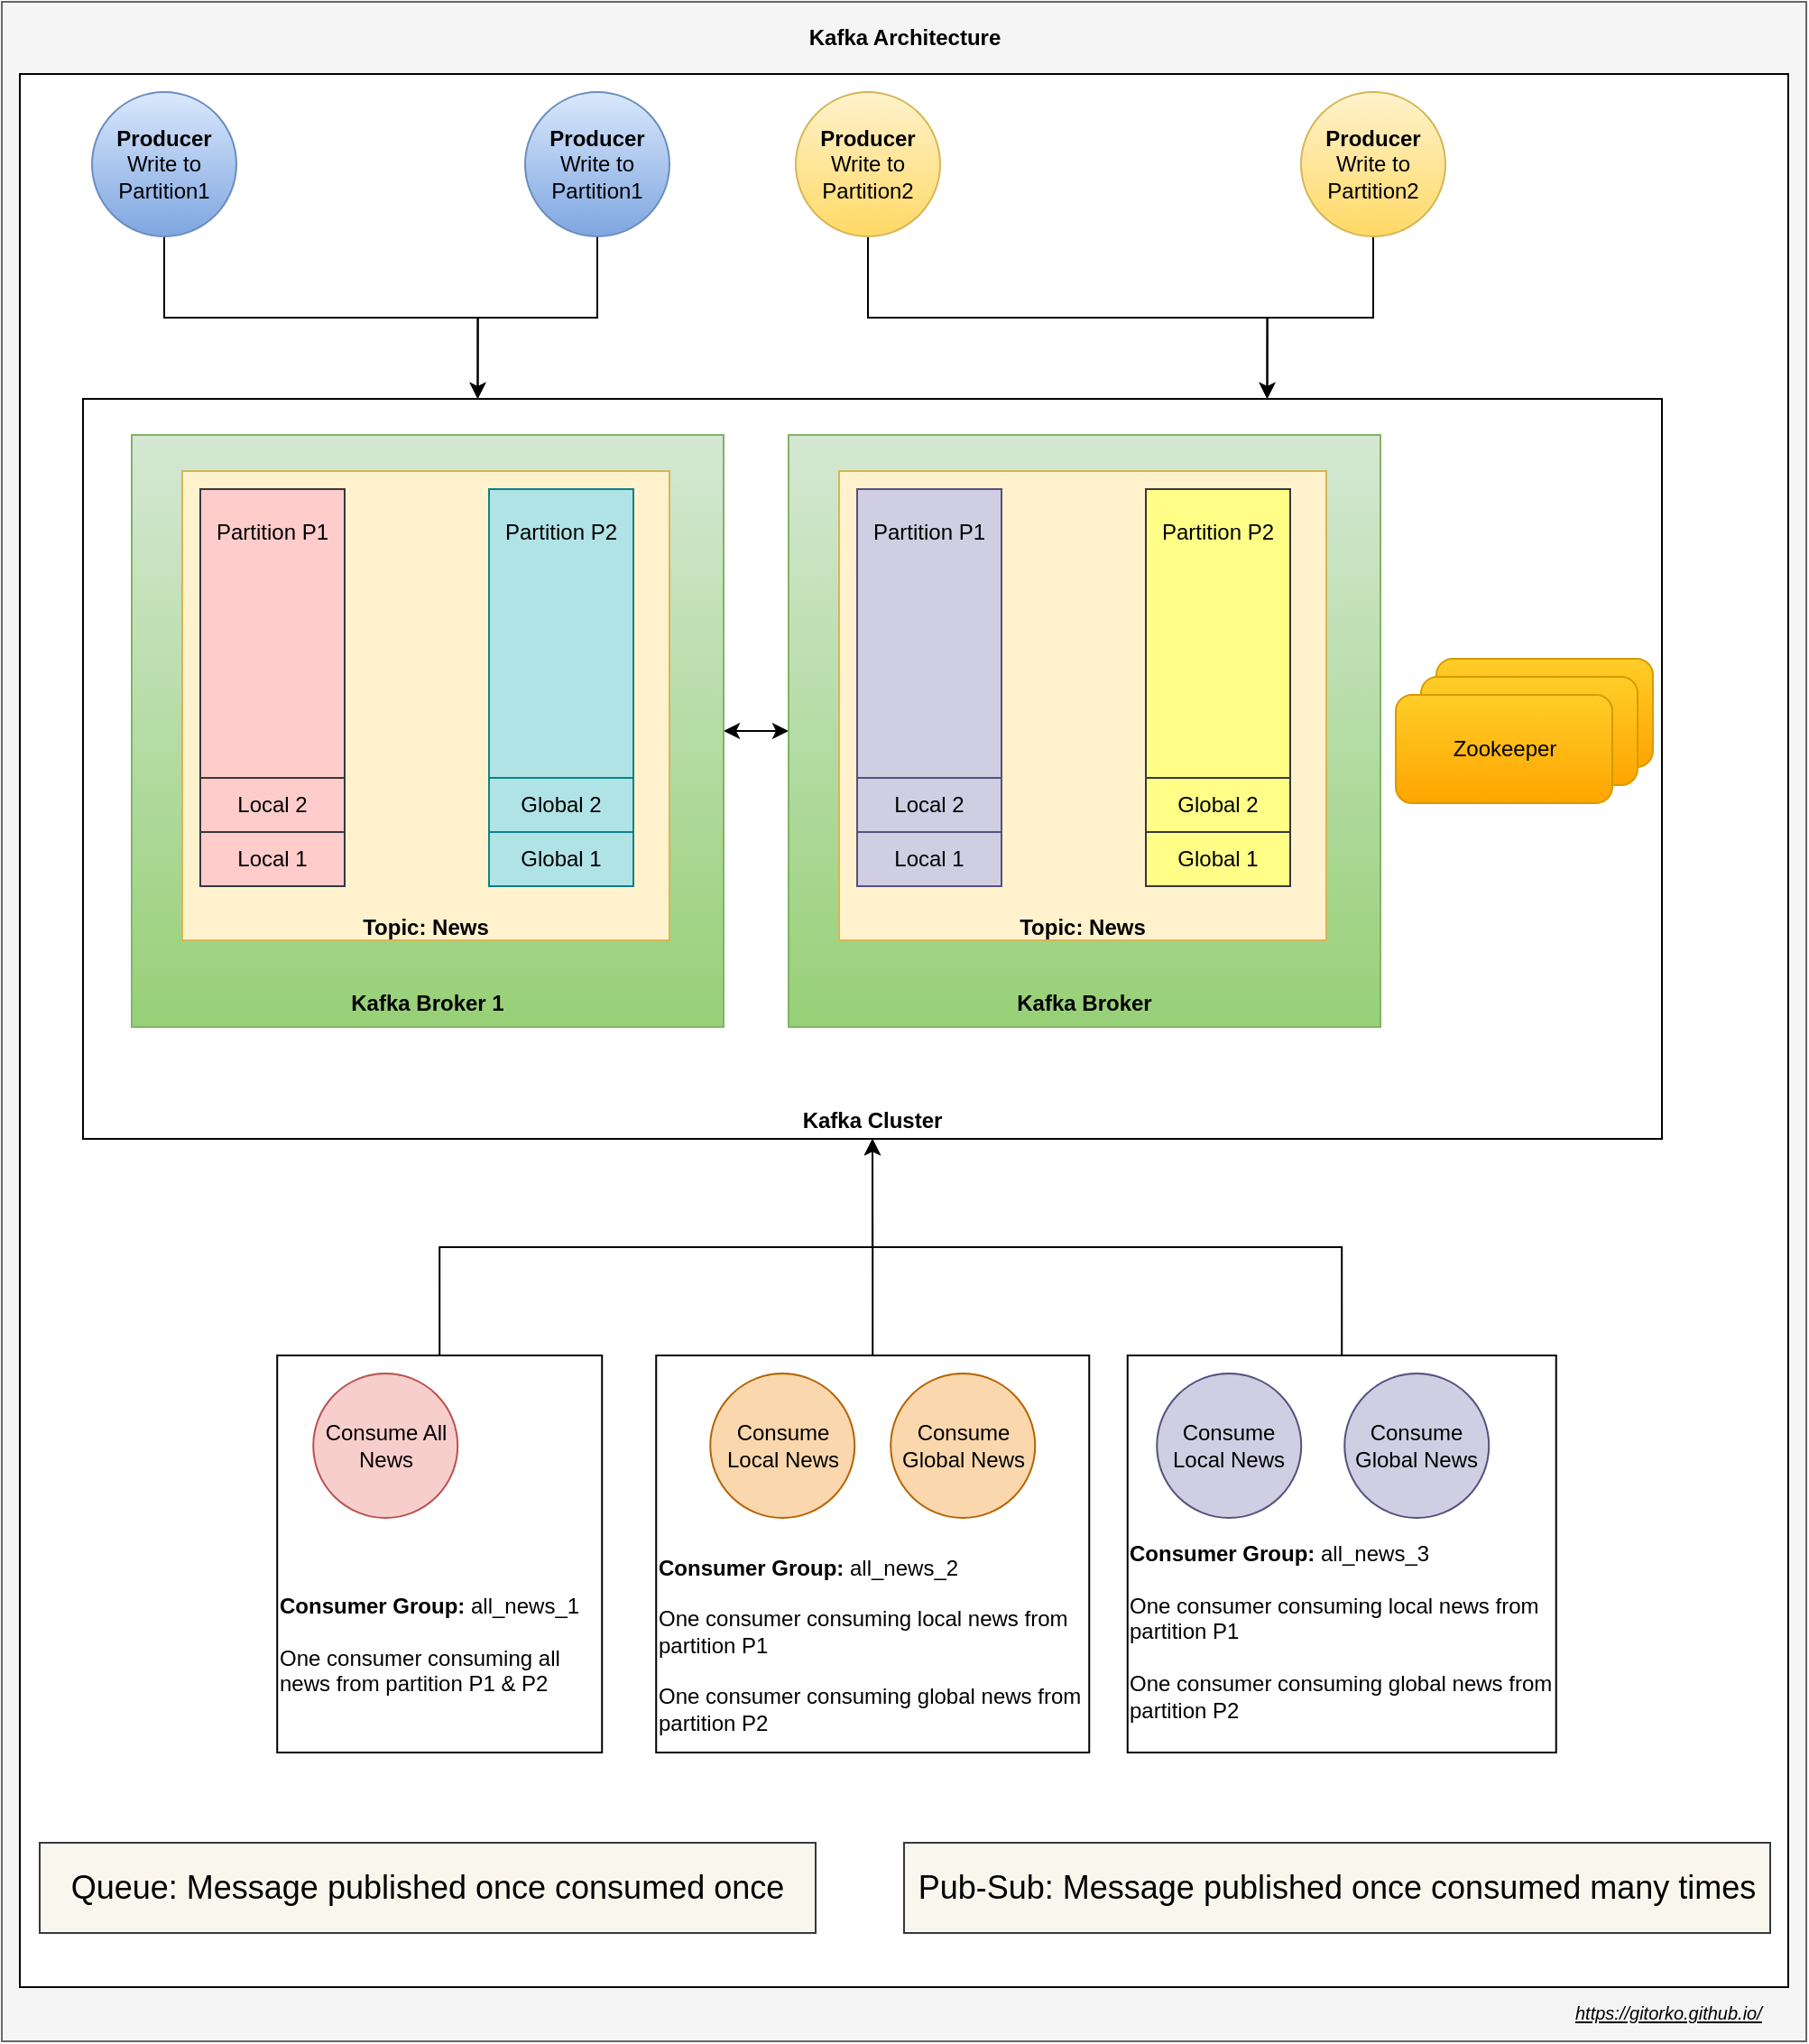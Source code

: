 <mxfile version="12.6.5" type="device"><diagram id="PH9-DNLGIZ719z8Zsi9O" name="Page-1"><mxGraphModel dx="1106" dy="852" grid="1" gridSize="10" guides="1" tooltips="1" connect="1" arrows="1" fold="1" page="1" pageScale="1" pageWidth="500" pageHeight="1200" math="0" shadow="0"><root><mxCell id="0"/><mxCell id="1" parent="0"/><mxCell id="3YbYFkDCTXO61rzG-P9k-3" value="" style="rounded=0;whiteSpace=wrap;html=1;fillColor=#f5f5f5;strokeColor=#666666;fontColor=#333333;" parent="1" vertex="1"><mxGeometry x="70" y="35" width="1000" height="1130" as="geometry"/></mxCell><mxCell id="3YbYFkDCTXO61rzG-P9k-1" value="" style="rounded=0;whiteSpace=wrap;html=1;" parent="1" vertex="1"><mxGeometry x="80" y="75" width="980" height="1060" as="geometry"/></mxCell><mxCell id="gKBGdEoBRovCCw0v8CRP-51" value="&lt;br&gt;&lt;br&gt;&lt;br&gt;&lt;br&gt;&lt;br&gt;&lt;br&gt;&lt;br&gt;&lt;br&gt;&lt;br&gt;&lt;br&gt;&lt;br&gt;&lt;br&gt;&lt;br&gt;&lt;br&gt;&lt;br&gt;&lt;br&gt;&lt;br&gt;&lt;br&gt;&lt;br&gt;&lt;br&gt;&lt;br&gt;&lt;br&gt;&lt;br&gt;&lt;br&gt;&lt;br&gt;&lt;br&gt;&lt;br&gt;&lt;b&gt;Kafka Cluster&lt;/b&gt;" style="rounded=0;whiteSpace=wrap;html=1;" parent="1" vertex="1"><mxGeometry x="115" y="255" width="875" height="410" as="geometry"/></mxCell><mxCell id="gKBGdEoBRovCCw0v8CRP-52" style="edgeStyle=orthogonalEdgeStyle;rounded=0;orthogonalLoop=1;jettySize=auto;html=1;exitX=0.5;exitY=0;exitDx=0;exitDy=0;entryX=0.5;entryY=1;entryDx=0;entryDy=0;" parent="1" source="gKBGdEoBRovCCw0v8CRP-26" target="gKBGdEoBRovCCw0v8CRP-51" edge="1"><mxGeometry relative="1" as="geometry"/></mxCell><mxCell id="gKBGdEoBRovCCw0v8CRP-26" value="&lt;br&gt;&lt;br&gt;&lt;br&gt;&lt;br&gt;&lt;br&gt;&lt;br&gt;&lt;br&gt;&lt;div style=&quot;text-align: left&quot;&gt;&lt;b&gt;Consumer Group:&lt;/b&gt; all_news_1&lt;/div&gt;&lt;div style=&quot;text-align: left&quot;&gt;&lt;br&gt;&lt;/div&gt;&lt;div style=&quot;text-align: left&quot;&gt;&lt;span&gt;One consumer consuming all news from partition P1 &amp;amp; P2&lt;/span&gt;&lt;/div&gt;" style="rounded=0;whiteSpace=wrap;html=1;" parent="1" vertex="1"><mxGeometry x="222.62" y="785" width="180" height="220" as="geometry"/></mxCell><mxCell id="gKBGdEoBRovCCw0v8CRP-55" style="edgeStyle=orthogonalEdgeStyle;rounded=0;orthogonalLoop=1;jettySize=auto;html=1;exitX=1;exitY=0.5;exitDx=0;exitDy=0;entryX=0;entryY=0.5;entryDx=0;entryDy=0;startArrow=classic;startFill=1;" parent="1" source="gKBGdEoBRovCCw0v8CRP-3" target="gKBGdEoBRovCCw0v8CRP-43" edge="1"><mxGeometry relative="1" as="geometry"/></mxCell><mxCell id="gKBGdEoBRovCCw0v8CRP-3" value="&lt;br&gt;&lt;br&gt;&lt;br&gt;&lt;br&gt;&lt;br&gt;&lt;br&gt;&lt;br&gt;&lt;br&gt;&lt;br&gt;&lt;br&gt;&lt;br&gt;&lt;br&gt;&lt;br&gt;&lt;br&gt;&lt;br&gt;&lt;br&gt;&lt;br&gt;&lt;br&gt;&lt;br&gt;&lt;br&gt;&lt;br&gt;&lt;b&gt;Kafka Broker 1&lt;/b&gt;" style="whiteSpace=wrap;html=1;aspect=fixed;fillColor=#d5e8d4;strokeColor=#82b366;gradientColor=#97d077;" parent="1" vertex="1"><mxGeometry x="142" y="275" width="328" height="328" as="geometry"/></mxCell><mxCell id="gKBGdEoBRovCCw0v8CRP-14" value="&lt;br&gt;&lt;br&gt;&lt;br&gt;&lt;br&gt;&lt;br&gt;&lt;br&gt;&lt;br&gt;&lt;br&gt;&lt;br&gt;&lt;br&gt;&lt;br&gt;&lt;br&gt;&lt;br&gt;&lt;br&gt;&lt;br&gt;&lt;br&gt;&lt;br&gt;&lt;b&gt;Topic: News&lt;/b&gt;" style="rounded=0;whiteSpace=wrap;html=1;fillColor=#fff2cc;strokeColor=#d6b656;" parent="1" vertex="1"><mxGeometry x="170" y="295" width="270" height="260" as="geometry"/></mxCell><mxCell id="gKBGdEoBRovCCw0v8CRP-57" style="edgeStyle=orthogonalEdgeStyle;rounded=0;orthogonalLoop=1;jettySize=auto;html=1;exitX=0.5;exitY=1;exitDx=0;exitDy=0;entryX=0.25;entryY=0;entryDx=0;entryDy=0;startArrow=none;startFill=0;" parent="1" source="gKBGdEoBRovCCw0v8CRP-1" target="gKBGdEoBRovCCw0v8CRP-51" edge="1"><mxGeometry relative="1" as="geometry"/></mxCell><mxCell id="gKBGdEoBRovCCw0v8CRP-1" value="&lt;b&gt;Producer&lt;/b&gt;&lt;br&gt;Write to Partition1" style="ellipse;whiteSpace=wrap;html=1;aspect=fixed;fillColor=#dae8fc;strokeColor=#6c8ebf;gradientColor=#7ea6e0;" parent="1" vertex="1"><mxGeometry x="120" y="85" width="80" height="80" as="geometry"/></mxCell><mxCell id="gKBGdEoBRovCCw0v8CRP-59" style="edgeStyle=orthogonalEdgeStyle;rounded=0;orthogonalLoop=1;jettySize=auto;html=1;exitX=0.5;exitY=1;exitDx=0;exitDy=0;entryX=0.75;entryY=0;entryDx=0;entryDy=0;startArrow=none;startFill=0;" parent="1" source="gKBGdEoBRovCCw0v8CRP-2" target="gKBGdEoBRovCCw0v8CRP-51" edge="1"><mxGeometry relative="1" as="geometry"><Array as="points"><mxPoint x="550" y="210"/><mxPoint x="771" y="210"/></Array></mxGeometry></mxCell><mxCell id="gKBGdEoBRovCCw0v8CRP-2" value="&lt;b&gt;Producer&lt;/b&gt;&lt;br&gt;Write to Partition2" style="ellipse;whiteSpace=wrap;html=1;aspect=fixed;fillColor=#fff2cc;strokeColor=#d6b656;gradientColor=#ffd966;" parent="1" vertex="1"><mxGeometry x="510" y="85" width="80" height="80" as="geometry"/></mxCell><mxCell id="gKBGdEoBRovCCw0v8CRP-4" value="Partition P1&lt;br&gt;&lt;br&gt;&lt;br&gt;&lt;br&gt;&lt;br&gt;&lt;br&gt;&lt;br&gt;&lt;br&gt;&lt;br&gt;&lt;br&gt;&lt;br&gt;&lt;br&gt;&lt;br&gt;" style="rounded=0;whiteSpace=wrap;html=1;fillColor=#ffcccc;strokeColor=#36393d;" parent="1" vertex="1"><mxGeometry x="180" y="305" width="80" height="220" as="geometry"/></mxCell><mxCell id="gKBGdEoBRovCCw0v8CRP-12" value="Local 1" style="rounded=0;whiteSpace=wrap;html=1;fillColor=#ffcccc;strokeColor=#36393d;" parent="1" vertex="1"><mxGeometry x="180" y="495" width="80" height="30" as="geometry"/></mxCell><mxCell id="gKBGdEoBRovCCw0v8CRP-13" value="Local 2" style="rounded=0;whiteSpace=wrap;html=1;fillColor=#ffcccc;strokeColor=#36393d;" parent="1" vertex="1"><mxGeometry x="180" y="465" width="80" height="30" as="geometry"/></mxCell><mxCell id="gKBGdEoBRovCCw0v8CRP-15" value="Partition P2&lt;br&gt;&lt;br&gt;&lt;br&gt;&lt;br&gt;&lt;br&gt;&lt;br&gt;&lt;br&gt;&lt;br&gt;&lt;br&gt;&lt;br&gt;&lt;br&gt;&lt;br&gt;&lt;br&gt;" style="rounded=0;whiteSpace=wrap;html=1;fillColor=#b0e3e6;strokeColor=#0e8088;" parent="1" vertex="1"><mxGeometry x="340" y="305" width="80" height="220" as="geometry"/></mxCell><mxCell id="gKBGdEoBRovCCw0v8CRP-16" value="Global 1" style="rounded=0;whiteSpace=wrap;html=1;fillColor=#b0e3e6;strokeColor=#0e8088;" parent="1" vertex="1"><mxGeometry x="340" y="495" width="80" height="30" as="geometry"/></mxCell><mxCell id="gKBGdEoBRovCCw0v8CRP-17" value="Global 2" style="rounded=0;whiteSpace=wrap;html=1;fillColor=#b0e3e6;strokeColor=#0e8088;" parent="1" vertex="1"><mxGeometry x="340" y="465" width="80" height="30" as="geometry"/></mxCell><mxCell id="gKBGdEoBRovCCw0v8CRP-58" style="edgeStyle=orthogonalEdgeStyle;rounded=0;orthogonalLoop=1;jettySize=auto;html=1;entryX=0.25;entryY=0;entryDx=0;entryDy=0;startArrow=none;startFill=0;" parent="1" source="gKBGdEoBRovCCw0v8CRP-20" target="gKBGdEoBRovCCw0v8CRP-51" edge="1"><mxGeometry relative="1" as="geometry"/></mxCell><mxCell id="gKBGdEoBRovCCw0v8CRP-20" value="&lt;b&gt;Producer&lt;/b&gt;&lt;br&gt;Write to Partition1" style="ellipse;whiteSpace=wrap;html=1;aspect=fixed;fillColor=#dae8fc;strokeColor=#6c8ebf;gradientColor=#7ea6e0;" parent="1" vertex="1"><mxGeometry x="360" y="85" width="80" height="80" as="geometry"/></mxCell><mxCell id="gKBGdEoBRovCCw0v8CRP-60" style="edgeStyle=orthogonalEdgeStyle;rounded=0;orthogonalLoop=1;jettySize=auto;html=1;entryX=0.75;entryY=0;entryDx=0;entryDy=0;startArrow=none;startFill=0;" parent="1" source="gKBGdEoBRovCCw0v8CRP-22" target="gKBGdEoBRovCCw0v8CRP-51" edge="1"><mxGeometry relative="1" as="geometry"><Array as="points"><mxPoint x="830" y="210"/><mxPoint x="771" y="210"/></Array></mxGeometry></mxCell><mxCell id="gKBGdEoBRovCCw0v8CRP-22" value="&lt;b&gt;Producer&lt;/b&gt;&lt;br&gt;Write to Partition2" style="ellipse;whiteSpace=wrap;html=1;aspect=fixed;fillColor=#fff2cc;strokeColor=#d6b656;gradientColor=#ffd966;" parent="1" vertex="1"><mxGeometry x="790" y="85" width="80" height="80" as="geometry"/></mxCell><mxCell id="gKBGdEoBRovCCw0v8CRP-24" value="Consume All News" style="ellipse;whiteSpace=wrap;html=1;aspect=fixed;fillColor=#f8cecc;strokeColor=#b85450;" parent="1" vertex="1"><mxGeometry x="242.62" y="795" width="80" height="80" as="geometry"/></mxCell><mxCell id="gKBGdEoBRovCCw0v8CRP-33" style="edgeStyle=orthogonalEdgeStyle;rounded=0;orthogonalLoop=1;jettySize=auto;html=1;exitX=0.5;exitY=0;exitDx=0;exitDy=0;entryX=0.5;entryY=1;entryDx=0;entryDy=0;" parent="1" source="gKBGdEoBRovCCw0v8CRP-27" target="gKBGdEoBRovCCw0v8CRP-51" edge="1"><mxGeometry relative="1" as="geometry"><mxPoint x="300" y="607" as="targetPoint"/></mxGeometry></mxCell><mxCell id="gKBGdEoBRovCCw0v8CRP-27" value="&lt;br&gt;&lt;br&gt;&lt;br&gt;&lt;br&gt;&lt;br&gt;&lt;br&gt;&lt;br&gt;&lt;div style=&quot;text-align: left&quot;&gt;&lt;b&gt;Consumer Group:&lt;/b&gt; all_news_2&lt;/div&gt;&lt;div style=&quot;text-align: left&quot;&gt;&lt;span&gt;&lt;br&gt;&lt;/span&gt;&lt;/div&gt;&lt;div style=&quot;text-align: left&quot;&gt;&lt;span&gt;One consumer consuming local news from partition P1&lt;/span&gt;&lt;/div&gt;&lt;div style=&quot;text-align: left&quot;&gt;&lt;span&gt;&lt;br&gt;&lt;/span&gt;&lt;/div&gt;&lt;div style=&quot;text-align: left&quot;&gt;&lt;span&gt;One consumer consuming global news from partition P2&lt;/span&gt;&lt;/div&gt;" style="rounded=0;whiteSpace=wrap;html=1;" parent="1" vertex="1"><mxGeometry x="432.62" y="785" width="240" height="220" as="geometry"/></mxCell><mxCell id="gKBGdEoBRovCCw0v8CRP-43" value="&lt;br&gt;&lt;br&gt;&lt;br&gt;&lt;br&gt;&lt;br&gt;&lt;br&gt;&lt;br&gt;&lt;br&gt;&lt;br&gt;&lt;br&gt;&lt;br&gt;&lt;br&gt;&lt;br&gt;&lt;br&gt;&lt;br&gt;&lt;br&gt;&lt;br&gt;&lt;br&gt;&lt;br&gt;&lt;br&gt;&lt;br&gt;&lt;b&gt;Kafka Broker&lt;/b&gt;" style="whiteSpace=wrap;html=1;aspect=fixed;fillColor=#d5e8d4;strokeColor=#82b366;gradientColor=#97d077;" parent="1" vertex="1"><mxGeometry x="506" y="275" width="328" height="328" as="geometry"/></mxCell><mxCell id="gKBGdEoBRovCCw0v8CRP-44" value="&lt;br&gt;&lt;br&gt;&lt;br&gt;&lt;br&gt;&lt;br&gt;&lt;br&gt;&lt;br&gt;&lt;br&gt;&lt;br&gt;&lt;br&gt;&lt;br&gt;&lt;br&gt;&lt;br&gt;&lt;br&gt;&lt;br&gt;&lt;br&gt;&lt;br&gt;&lt;b&gt;Topic: News&lt;/b&gt;" style="rounded=0;whiteSpace=wrap;html=1;fillColor=#fff2cc;strokeColor=#d6b656;" parent="1" vertex="1"><mxGeometry x="534" y="295" width="270" height="260" as="geometry"/></mxCell><mxCell id="gKBGdEoBRovCCw0v8CRP-45" value="Partition P1&lt;br&gt;&lt;br&gt;&lt;br&gt;&lt;br&gt;&lt;br&gt;&lt;br&gt;&lt;br&gt;&lt;br&gt;&lt;br&gt;&lt;br&gt;&lt;br&gt;&lt;br&gt;&lt;br&gt;" style="rounded=0;whiteSpace=wrap;html=1;fillColor=#d0cee2;strokeColor=#56517e;" parent="1" vertex="1"><mxGeometry x="544" y="305" width="80" height="220" as="geometry"/></mxCell><mxCell id="gKBGdEoBRovCCw0v8CRP-46" value="Local 1" style="rounded=0;whiteSpace=wrap;html=1;fillColor=#d0cee2;strokeColor=#56517e;" parent="1" vertex="1"><mxGeometry x="544" y="495" width="80" height="30" as="geometry"/></mxCell><mxCell id="gKBGdEoBRovCCw0v8CRP-47" value="Local 2" style="rounded=0;whiteSpace=wrap;html=1;fillColor=#d0cee2;strokeColor=#56517e;" parent="1" vertex="1"><mxGeometry x="544" y="465" width="80" height="30" as="geometry"/></mxCell><mxCell id="gKBGdEoBRovCCw0v8CRP-48" value="Partition P2&lt;br&gt;&lt;br&gt;&lt;br&gt;&lt;br&gt;&lt;br&gt;&lt;br&gt;&lt;br&gt;&lt;br&gt;&lt;br&gt;&lt;br&gt;&lt;br&gt;&lt;br&gt;&lt;br&gt;" style="rounded=0;whiteSpace=wrap;html=1;fillColor=#ffff88;strokeColor=#36393d;" parent="1" vertex="1"><mxGeometry x="704" y="305" width="80" height="220" as="geometry"/></mxCell><mxCell id="gKBGdEoBRovCCw0v8CRP-49" value="Global 1" style="rounded=0;whiteSpace=wrap;html=1;fillColor=#ffff88;strokeColor=#36393d;" parent="1" vertex="1"><mxGeometry x="704" y="495" width="80" height="30" as="geometry"/></mxCell><mxCell id="gKBGdEoBRovCCw0v8CRP-50" value="Global 2" style="rounded=0;whiteSpace=wrap;html=1;fillColor=#ffff88;strokeColor=#36393d;" parent="1" vertex="1"><mxGeometry x="704" y="465" width="80" height="30" as="geometry"/></mxCell><mxCell id="gKBGdEoBRovCCw0v8CRP-62" value="Consume Local News" style="ellipse;whiteSpace=wrap;html=1;aspect=fixed;fillColor=#fad7ac;strokeColor=#b46504;" parent="1" vertex="1"><mxGeometry x="462.62" y="795" width="80" height="80" as="geometry"/></mxCell><mxCell id="gKBGdEoBRovCCw0v8CRP-63" value="Consume Global News" style="ellipse;whiteSpace=wrap;html=1;aspect=fixed;fillColor=#fad7ac;strokeColor=#b46504;" parent="1" vertex="1"><mxGeometry x="562.62" y="795" width="80" height="80" as="geometry"/></mxCell><mxCell id="gKBGdEoBRovCCw0v8CRP-64" value="&lt;font style=&quot;font-size: 18px&quot;&gt;Queue: Message published once consumed once&lt;/font&gt;" style="text;html=1;strokeColor=#36393d;fillColor=#f9f7ed;align=center;verticalAlign=middle;whiteSpace=wrap;rounded=0;" parent="1" vertex="1"><mxGeometry x="91" y="1055" width="430" height="50" as="geometry"/></mxCell><mxCell id="gKBGdEoBRovCCw0v8CRP-65" value="&lt;font style=&quot;font-size: 18px&quot;&gt;Pub-Sub: Message published once consumed many times&lt;/font&gt;" style="text;html=1;strokeColor=#36393d;fillColor=#f9f7ed;align=center;verticalAlign=middle;whiteSpace=wrap;rounded=0;" parent="1" vertex="1"><mxGeometry x="570" y="1055" width="480" height="50" as="geometry"/></mxCell><mxCell id="gKBGdEoBRovCCw0v8CRP-69" style="edgeStyle=orthogonalEdgeStyle;rounded=0;orthogonalLoop=1;jettySize=auto;html=1;exitX=0.5;exitY=0;exitDx=0;exitDy=0;entryX=0.5;entryY=1;entryDx=0;entryDy=0;startArrow=none;startFill=0;" parent="1" source="gKBGdEoBRovCCw0v8CRP-66" target="gKBGdEoBRovCCw0v8CRP-51" edge="1"><mxGeometry relative="1" as="geometry"/></mxCell><mxCell id="gKBGdEoBRovCCw0v8CRP-66" value="&lt;br&gt;&lt;br&gt;&lt;br&gt;&lt;br&gt;&lt;br&gt;&lt;br&gt;&lt;br&gt;&lt;div style=&quot;text-align: left&quot;&gt;&lt;b&gt;Consumer Group:&lt;/b&gt; all_news_3&lt;/div&gt;&lt;div style=&quot;text-align: left&quot;&gt;&lt;span&gt;&lt;br&gt;&lt;/span&gt;&lt;/div&gt;&lt;div style=&quot;text-align: left&quot;&gt;&lt;span&gt;One consumer consuming local news from partition P1&lt;/span&gt;&lt;/div&gt;&lt;div style=&quot;text-align: left&quot;&gt;&lt;span&gt;&lt;br&gt;&lt;/span&gt;&lt;/div&gt;&lt;div style=&quot;text-align: left&quot;&gt;&lt;span&gt;One consumer consuming global news from partition P2&lt;/span&gt;&lt;/div&gt;&lt;div style=&quot;text-align: left&quot;&gt;&lt;br&gt;&lt;/div&gt;" style="rounded=0;whiteSpace=wrap;html=1;" parent="1" vertex="1"><mxGeometry x="693.87" y="785" width="237.5" height="220" as="geometry"/></mxCell><mxCell id="gKBGdEoBRovCCw0v8CRP-67" value="Consume Local News" style="ellipse;whiteSpace=wrap;html=1;aspect=fixed;fillColor=#d0cee2;strokeColor=#56517e;" parent="1" vertex="1"><mxGeometry x="710.12" y="795" width="80" height="80" as="geometry"/></mxCell><mxCell id="gKBGdEoBRovCCw0v8CRP-68" value="Consume Global News" style="ellipse;whiteSpace=wrap;html=1;aspect=fixed;fillColor=#d0cee2;strokeColor=#56517e;" parent="1" vertex="1"><mxGeometry x="814.12" y="795" width="80" height="80" as="geometry"/></mxCell><mxCell id="gKBGdEoBRovCCw0v8CRP-72" value="Zookeeper" style="rounded=1;whiteSpace=wrap;html=1;strokeColor=#d79b00;gradientColor=#ffa500;fillColor=#ffcd28;" parent="1" vertex="1"><mxGeometry x="865" y="399" width="120" height="60" as="geometry"/></mxCell><mxCell id="gKBGdEoBRovCCw0v8CRP-76" value="Zookeeper" style="rounded=1;whiteSpace=wrap;html=1;strokeColor=#d79b00;gradientColor=#ffa500;fillColor=#ffcd28;" parent="1" vertex="1"><mxGeometry x="856.5" y="409" width="120" height="60" as="geometry"/></mxCell><mxCell id="gKBGdEoBRovCCw0v8CRP-75" value="Zookeeper" style="rounded=1;whiteSpace=wrap;html=1;strokeColor=#d79b00;gradientColor=#ffa500;fillColor=#ffcd28;" parent="1" vertex="1"><mxGeometry x="842.5" y="419" width="120" height="60" as="geometry"/></mxCell><mxCell id="3YbYFkDCTXO61rzG-P9k-2" value="Kafka Architecture" style="text;html=1;strokeColor=none;fillColor=none;align=center;verticalAlign=middle;whiteSpace=wrap;rounded=0;fontStyle=1" parent="1" vertex="1"><mxGeometry x="487.5" y="45" width="165" height="20" as="geometry"/></mxCell><UserObject label="&lt;i&gt;&lt;u&gt;&lt;font style=&quot;font-size: 10px&quot;&gt;https://gitorko.github.io/&lt;/font&gt;&lt;/u&gt;&lt;/i&gt;" link="https://gitorko.github.io/" id="3YbYFkDCTXO61rzG-P9k-4"><mxCell style="text;html=1;" parent="1" vertex="1"><mxGeometry x="940" y="1135" width="120" height="30" as="geometry"/></mxCell></UserObject></root></mxGraphModel></diagram></mxfile>